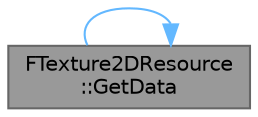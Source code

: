 digraph "FTexture2DResource::GetData"
{
 // INTERACTIVE_SVG=YES
 // LATEX_PDF_SIZE
  bgcolor="transparent";
  edge [fontname=Helvetica,fontsize=10,labelfontname=Helvetica,labelfontsize=10];
  node [fontname=Helvetica,fontsize=10,shape=box,height=0.2,width=0.4];
  rankdir="LR";
  Node1 [id="Node000001",label="FTexture2DResource\l::GetData",height=0.2,width=0.4,color="gray40", fillcolor="grey60", style="filled", fontcolor="black",tooltip="Writes the data for a single mip-level into a destination buffer."];
  Node1 -> Node1 [id="edge1_Node000001_Node000001",color="steelblue1",style="solid",tooltip=" "];
}
